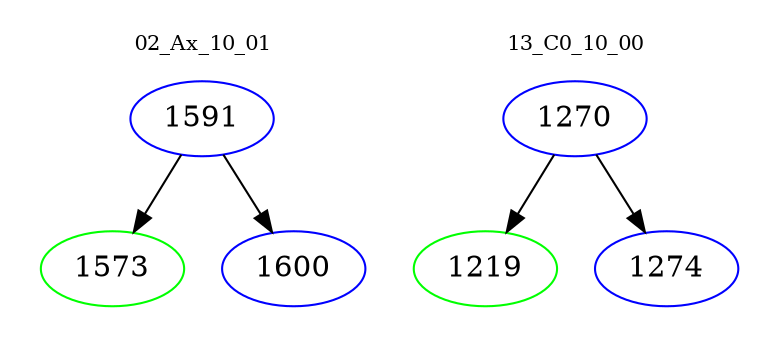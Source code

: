 digraph{
subgraph cluster_0 {
color = white
label = "02_Ax_10_01";
fontsize=10;
T0_1591 [label="1591", color="blue"]
T0_1591 -> T0_1573 [color="black"]
T0_1573 [label="1573", color="green"]
T0_1591 -> T0_1600 [color="black"]
T0_1600 [label="1600", color="blue"]
}
subgraph cluster_1 {
color = white
label = "13_C0_10_00";
fontsize=10;
T1_1270 [label="1270", color="blue"]
T1_1270 -> T1_1219 [color="black"]
T1_1219 [label="1219", color="green"]
T1_1270 -> T1_1274 [color="black"]
T1_1274 [label="1274", color="blue"]
}
}
